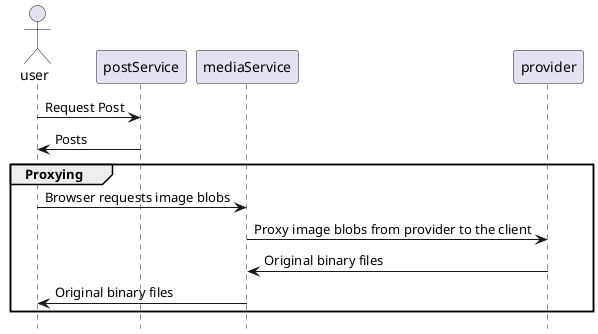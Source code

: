 @startuml
hide footbox

actor user

participant postService
participant mediaService
participant provider

user -> postService : Request Post
postService -> user: Posts
group Proxying
user -> mediaService : Browser requests image blobs
mediaService -> provider : Proxy image blobs from provider to the client
provider -> mediaService : Original binary files
mediaService -> user : Original binary files
end
@enduml